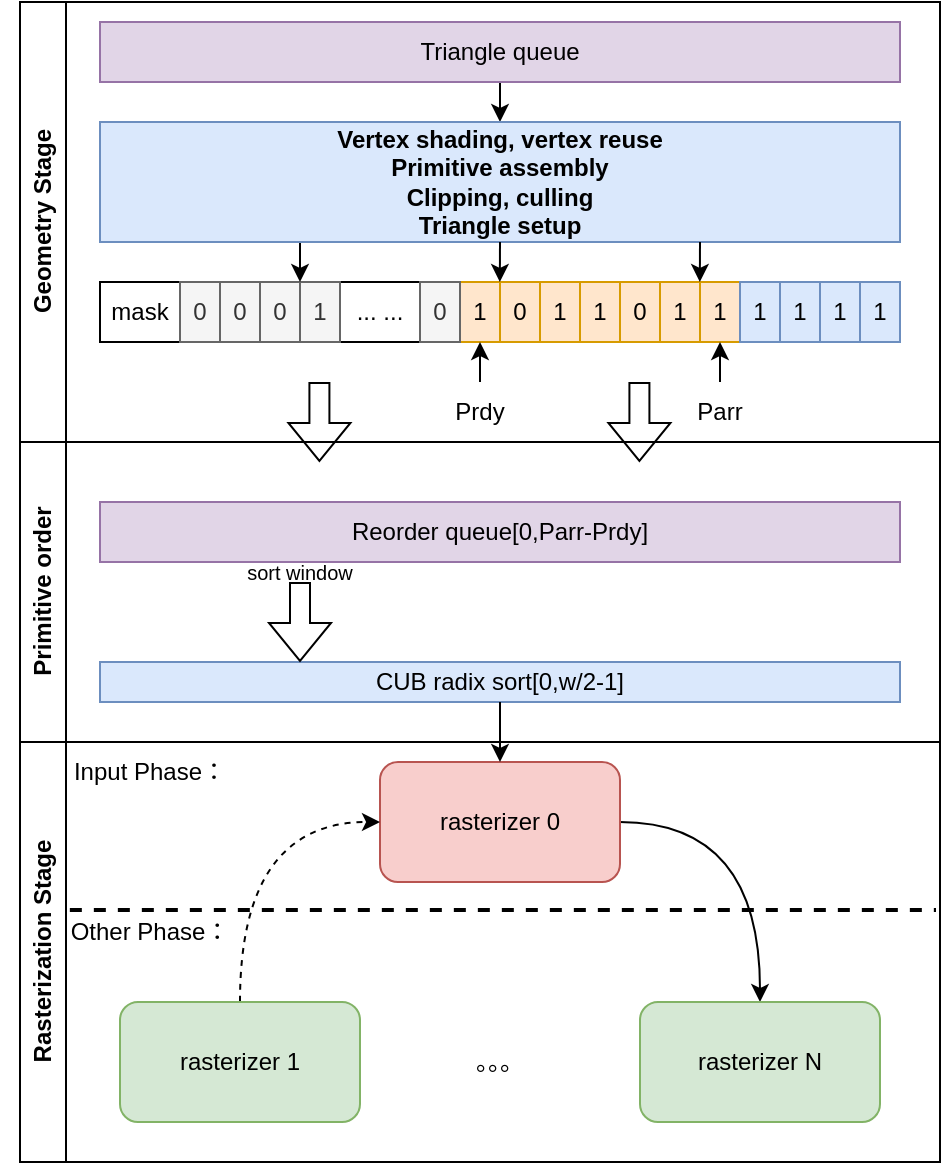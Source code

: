 <mxfile version="24.2.5" type="github">
  <diagram name="第 1 页" id="R0a_DGcPqlOUdR0yVT3M">
    <mxGraphModel dx="1033" dy="1749" grid="1" gridSize="10" guides="1" tooltips="1" connect="1" arrows="1" fold="1" page="1" pageScale="1" pageWidth="827" pageHeight="1169" math="0" shadow="0">
      <root>
        <mxCell id="0" />
        <mxCell id="1" parent="0" />
        <mxCell id="PYF7y9KTU3-PXiWqatS_-15" value="" style="endArrow=none;html=1;rounded=0;exitX=0.002;exitY=0.4;exitDx=0;exitDy=0;exitPerimeter=0;dashed=1;strokeWidth=2;endSize=0;startSize=0;" edge="1" parent="1" source="k40D2sdrNu16etbzWPAA-2">
          <mxGeometry width="50" height="50" relative="1" as="geometry">
            <mxPoint x="240" y="270" as="sourcePoint" />
            <mxPoint x="668" y="264" as="targetPoint" />
          </mxGeometry>
        </mxCell>
        <mxCell id="k40D2sdrNu16etbzWPAA-2" value="Rasterization Stage" style="swimlane;horizontal=0;whiteSpace=wrap;html=1;" parent="1" vertex="1">
          <mxGeometry x="210" y="180" width="460" height="210" as="geometry" />
        </mxCell>
        <mxCell id="PYF7y9KTU3-PXiWqatS_-12" style="edgeStyle=orthogonalEdgeStyle;rounded=0;orthogonalLoop=1;jettySize=auto;html=1;entryX=0.5;entryY=0;entryDx=0;entryDy=0;exitX=1;exitY=0.5;exitDx=0;exitDy=0;curved=1;" edge="1" parent="k40D2sdrNu16etbzWPAA-2" source="PYF7y9KTU3-PXiWqatS_-3" target="PYF7y9KTU3-PXiWqatS_-5">
          <mxGeometry relative="1" as="geometry" />
        </mxCell>
        <mxCell id="PYF7y9KTU3-PXiWqatS_-3" value="rasterizer 0" style="rounded=1;whiteSpace=wrap;html=1;fillColor=#f8cecc;strokeColor=#b85450;" vertex="1" parent="k40D2sdrNu16etbzWPAA-2">
          <mxGeometry x="180" y="10" width="120" height="60" as="geometry" />
        </mxCell>
        <mxCell id="PYF7y9KTU3-PXiWqatS_-11" style="edgeStyle=orthogonalEdgeStyle;rounded=0;orthogonalLoop=1;jettySize=auto;html=1;exitX=0.5;exitY=0;exitDx=0;exitDy=0;entryX=0;entryY=0.5;entryDx=0;entryDy=0;curved=1;dashed=1;" edge="1" parent="k40D2sdrNu16etbzWPAA-2" source="PYF7y9KTU3-PXiWqatS_-4" target="PYF7y9KTU3-PXiWqatS_-3">
          <mxGeometry relative="1" as="geometry" />
        </mxCell>
        <mxCell id="PYF7y9KTU3-PXiWqatS_-4" value="rasterizer 1" style="rounded=1;whiteSpace=wrap;html=1;fillColor=#d5e8d4;strokeColor=#82b366;" vertex="1" parent="k40D2sdrNu16etbzWPAA-2">
          <mxGeometry x="50" y="130" width="120" height="60" as="geometry" />
        </mxCell>
        <mxCell id="PYF7y9KTU3-PXiWqatS_-5" value="rasterizer N" style="rounded=1;whiteSpace=wrap;html=1;fillColor=#d5e8d4;strokeColor=#82b366;" vertex="1" parent="k40D2sdrNu16etbzWPAA-2">
          <mxGeometry x="310" y="130" width="120" height="60" as="geometry" />
        </mxCell>
        <mxCell id="PYF7y9KTU3-PXiWqatS_-6" value="。。。" style="text;html=1;align=center;verticalAlign=middle;whiteSpace=wrap;rounded=0;" vertex="1" parent="k40D2sdrNu16etbzWPAA-2">
          <mxGeometry x="210" y="145" width="60" height="30" as="geometry" />
        </mxCell>
        <mxCell id="PYF7y9KTU3-PXiWqatS_-16" value="Input Phase：" style="text;html=1;align=center;verticalAlign=middle;whiteSpace=wrap;rounded=0;" vertex="1" parent="k40D2sdrNu16etbzWPAA-2">
          <mxGeometry x="-10" width="150" height="30" as="geometry" />
        </mxCell>
        <mxCell id="PYF7y9KTU3-PXiWqatS_-18" value="Other Phase：" style="text;html=1;align=center;verticalAlign=middle;whiteSpace=wrap;rounded=0;" vertex="1" parent="k40D2sdrNu16etbzWPAA-2">
          <mxGeometry x="-10" y="80" width="150" height="30" as="geometry" />
        </mxCell>
        <mxCell id="PYF7y9KTU3-PXiWqatS_-1" value="Geometry Stage" style="swimlane;horizontal=0;whiteSpace=wrap;html=1;" vertex="1" parent="1">
          <mxGeometry x="210" y="-190" width="460" height="220" as="geometry" />
        </mxCell>
        <mxCell id="PYF7y9KTU3-PXiWqatS_-22" value="" style="rounded=0;whiteSpace=wrap;html=1;" vertex="1" parent="PYF7y9KTU3-PXiWqatS_-1">
          <mxGeometry x="40" y="140" width="400" height="30" as="geometry" />
        </mxCell>
        <mxCell id="PYF7y9KTU3-PXiWqatS_-25" value="0" style="rounded=0;whiteSpace=wrap;html=1;fillColor=#f5f5f5;fontColor=#333333;strokeColor=#666666;" vertex="1" parent="PYF7y9KTU3-PXiWqatS_-1">
          <mxGeometry x="80" y="140" width="20" height="30" as="geometry" />
        </mxCell>
        <mxCell id="PYF7y9KTU3-PXiWqatS_-26" value="0" style="rounded=0;whiteSpace=wrap;html=1;fillColor=#f5f5f5;fontColor=#333333;strokeColor=#666666;" vertex="1" parent="PYF7y9KTU3-PXiWqatS_-1">
          <mxGeometry x="100" y="140" width="20" height="30" as="geometry" />
        </mxCell>
        <mxCell id="PYF7y9KTU3-PXiWqatS_-27" value="0" style="rounded=0;whiteSpace=wrap;html=1;fillColor=#f5f5f5;fontColor=#333333;strokeColor=#666666;" vertex="1" parent="PYF7y9KTU3-PXiWqatS_-1">
          <mxGeometry x="120" y="140" width="20" height="30" as="geometry" />
        </mxCell>
        <mxCell id="PYF7y9KTU3-PXiWqatS_-28" value="1" style="rounded=0;whiteSpace=wrap;html=1;fillColor=#f5f5f5;fontColor=#333333;strokeColor=#666666;" vertex="1" parent="PYF7y9KTU3-PXiWqatS_-1">
          <mxGeometry x="140" y="140" width="20" height="30" as="geometry" />
        </mxCell>
        <mxCell id="PYF7y9KTU3-PXiWqatS_-60" style="edgeStyle=orthogonalEdgeStyle;rounded=0;orthogonalLoop=1;jettySize=auto;html=1;exitX=0.5;exitY=1;exitDx=0;exitDy=0;entryX=0.5;entryY=0;entryDx=0;entryDy=0;" edge="1" parent="PYF7y9KTU3-PXiWqatS_-1" source="PYF7y9KTU3-PXiWqatS_-37" target="PYF7y9KTU3-PXiWqatS_-57">
          <mxGeometry relative="1" as="geometry" />
        </mxCell>
        <mxCell id="PYF7y9KTU3-PXiWqatS_-37" value="Triangle queue" style="rounded=0;whiteSpace=wrap;html=1;fillColor=#e1d5e7;strokeColor=#9673a6;" vertex="1" parent="PYF7y9KTU3-PXiWqatS_-1">
          <mxGeometry x="40" y="10" width="400" height="30" as="geometry" />
        </mxCell>
        <mxCell id="PYF7y9KTU3-PXiWqatS_-38" value="1" style="rounded=0;whiteSpace=wrap;html=1;fillColor=#ffe6cc;strokeColor=#d79b00;" vertex="1" parent="PYF7y9KTU3-PXiWqatS_-1">
          <mxGeometry x="280" y="140" width="20" height="30" as="geometry" />
        </mxCell>
        <mxCell id="PYF7y9KTU3-PXiWqatS_-39" value="0" style="rounded=0;whiteSpace=wrap;html=1;fillColor=#ffe6cc;strokeColor=#d79b00;" vertex="1" parent="PYF7y9KTU3-PXiWqatS_-1">
          <mxGeometry x="300" y="140" width="20" height="30" as="geometry" />
        </mxCell>
        <mxCell id="PYF7y9KTU3-PXiWqatS_-40" value="1" style="rounded=0;whiteSpace=wrap;html=1;fillColor=#ffe6cc;strokeColor=#d79b00;" vertex="1" parent="PYF7y9KTU3-PXiWqatS_-1">
          <mxGeometry x="320" y="140" width="20" height="30" as="geometry" />
        </mxCell>
        <mxCell id="PYF7y9KTU3-PXiWqatS_-41" value="1" style="rounded=0;whiteSpace=wrap;html=1;fillColor=#ffe6cc;strokeColor=#d79b00;" vertex="1" parent="PYF7y9KTU3-PXiWqatS_-1">
          <mxGeometry x="340" y="140" width="20" height="30" as="geometry" />
        </mxCell>
        <mxCell id="PYF7y9KTU3-PXiWqatS_-42" value="1" style="rounded=0;whiteSpace=wrap;html=1;fillColor=#dae8fc;strokeColor=#6c8ebf;" vertex="1" parent="PYF7y9KTU3-PXiWqatS_-1">
          <mxGeometry x="360" y="140" width="20" height="30" as="geometry" />
        </mxCell>
        <mxCell id="PYF7y9KTU3-PXiWqatS_-43" value="1" style="rounded=0;whiteSpace=wrap;html=1;fillColor=#ffe6cc;strokeColor=#d79b00;" vertex="1" parent="PYF7y9KTU3-PXiWqatS_-1">
          <mxGeometry x="220" y="140" width="20" height="30" as="geometry" />
        </mxCell>
        <mxCell id="PYF7y9KTU3-PXiWqatS_-44" value="0" style="rounded=0;whiteSpace=wrap;html=1;fillColor=#ffe6cc;strokeColor=#d79b00;" vertex="1" parent="PYF7y9KTU3-PXiWqatS_-1">
          <mxGeometry x="240" y="140" width="20" height="30" as="geometry" />
        </mxCell>
        <mxCell id="PYF7y9KTU3-PXiWqatS_-45" value="1" style="rounded=0;whiteSpace=wrap;html=1;fillColor=#ffe6cc;strokeColor=#d79b00;" vertex="1" parent="PYF7y9KTU3-PXiWqatS_-1">
          <mxGeometry x="260" y="140" width="20" height="30" as="geometry" />
        </mxCell>
        <mxCell id="PYF7y9KTU3-PXiWqatS_-46" value="1" style="rounded=0;whiteSpace=wrap;html=1;fillColor=#dae8fc;strokeColor=#6c8ebf;" vertex="1" parent="PYF7y9KTU3-PXiWqatS_-1">
          <mxGeometry x="380" y="140" width="20" height="30" as="geometry" />
        </mxCell>
        <mxCell id="PYF7y9KTU3-PXiWqatS_-47" value="1" style="rounded=0;whiteSpace=wrap;html=1;fillColor=#dae8fc;strokeColor=#6c8ebf;" vertex="1" parent="PYF7y9KTU3-PXiWqatS_-1">
          <mxGeometry x="400" y="140" width="20" height="30" as="geometry" />
        </mxCell>
        <mxCell id="PYF7y9KTU3-PXiWqatS_-48" value="1" style="rounded=0;whiteSpace=wrap;html=1;fillColor=#dae8fc;strokeColor=#6c8ebf;" vertex="1" parent="PYF7y9KTU3-PXiWqatS_-1">
          <mxGeometry x="420" y="140" width="20" height="30" as="geometry" />
        </mxCell>
        <mxCell id="PYF7y9KTU3-PXiWqatS_-49" value="... ..." style="text;html=1;align=center;verticalAlign=middle;whiteSpace=wrap;rounded=0;" vertex="1" parent="PYF7y9KTU3-PXiWqatS_-1">
          <mxGeometry x="160" y="140" width="40" height="30" as="geometry" />
        </mxCell>
        <mxCell id="PYF7y9KTU3-PXiWqatS_-56" style="edgeStyle=orthogonalEdgeStyle;rounded=0;orthogonalLoop=1;jettySize=auto;html=1;exitX=0.5;exitY=0;exitDx=0;exitDy=0;entryX=0.5;entryY=1;entryDx=0;entryDy=0;fillColor=#ffe6cc;strokeColor=#000000;" edge="1" parent="PYF7y9KTU3-PXiWqatS_-1" source="PYF7y9KTU3-PXiWqatS_-50" target="PYF7y9KTU3-PXiWqatS_-43">
          <mxGeometry relative="1" as="geometry" />
        </mxCell>
        <mxCell id="PYF7y9KTU3-PXiWqatS_-50" value="Prdy" style="text;html=1;align=center;verticalAlign=middle;whiteSpace=wrap;rounded=0;" vertex="1" parent="PYF7y9KTU3-PXiWqatS_-1">
          <mxGeometry x="200" y="190" width="60" height="30" as="geometry" />
        </mxCell>
        <mxCell id="PYF7y9KTU3-PXiWqatS_-54" style="edgeStyle=orthogonalEdgeStyle;rounded=0;orthogonalLoop=1;jettySize=auto;html=1;exitX=0.5;exitY=0;exitDx=0;exitDy=0;entryX=0.5;entryY=1;entryDx=0;entryDy=0;fillColor=#ffe6cc;strokeColor=#000000;" edge="1" parent="PYF7y9KTU3-PXiWqatS_-1" source="PYF7y9KTU3-PXiWqatS_-51" target="PYF7y9KTU3-PXiWqatS_-41">
          <mxGeometry relative="1" as="geometry" />
        </mxCell>
        <mxCell id="PYF7y9KTU3-PXiWqatS_-51" value="Parr" style="text;html=1;align=center;verticalAlign=middle;whiteSpace=wrap;rounded=0;" vertex="1" parent="PYF7y9KTU3-PXiWqatS_-1">
          <mxGeometry x="320" y="190" width="60" height="30" as="geometry" />
        </mxCell>
        <mxCell id="PYF7y9KTU3-PXiWqatS_-61" style="edgeStyle=orthogonalEdgeStyle;rounded=0;orthogonalLoop=1;jettySize=auto;html=1;exitX=0.25;exitY=1;exitDx=0;exitDy=0;entryX=1;entryY=0;entryDx=0;entryDy=0;" edge="1" parent="PYF7y9KTU3-PXiWqatS_-1" source="PYF7y9KTU3-PXiWqatS_-57" target="PYF7y9KTU3-PXiWqatS_-27">
          <mxGeometry relative="1" as="geometry" />
        </mxCell>
        <mxCell id="PYF7y9KTU3-PXiWqatS_-57" value="&lt;b&gt;Vertex shading, vertex reuse&lt;/b&gt;&lt;br&gt;&lt;div&gt;&lt;b&gt;Primitive assembly&lt;/b&gt;&lt;br&gt;&lt;/div&gt;&lt;div&gt;&lt;b&gt;Clipping, culling&lt;/b&gt;&lt;br&gt;&lt;/div&gt;&lt;div&gt;&lt;b&gt;Triangle setup&lt;/b&gt;&lt;br&gt;&lt;/div&gt;" style="rounded=0;whiteSpace=wrap;html=1;fillColor=#dae8fc;strokeColor=#6c8ebf;" vertex="1" parent="PYF7y9KTU3-PXiWqatS_-1">
          <mxGeometry x="40" y="60" width="400" height="60" as="geometry" />
        </mxCell>
        <mxCell id="PYF7y9KTU3-PXiWqatS_-64" style="edgeStyle=orthogonalEdgeStyle;rounded=0;orthogonalLoop=1;jettySize=auto;html=1;exitX=0.5;exitY=1;exitDx=0;exitDy=0;entryX=0.187;entryY=0.2;entryDx=0;entryDy=0;entryPerimeter=0;" edge="1" parent="PYF7y9KTU3-PXiWqatS_-1" source="PYF7y9KTU3-PXiWqatS_-57">
          <mxGeometry relative="1" as="geometry">
            <mxPoint x="239.92" y="140" as="targetPoint" />
          </mxGeometry>
        </mxCell>
        <mxCell id="PYF7y9KTU3-PXiWqatS_-65" style="edgeStyle=orthogonalEdgeStyle;rounded=0;orthogonalLoop=1;jettySize=auto;html=1;exitX=0.75;exitY=1;exitDx=0;exitDy=0;entryX=0.812;entryY=0.2;entryDx=0;entryDy=0;entryPerimeter=0;" edge="1" parent="PYF7y9KTU3-PXiWqatS_-1" source="PYF7y9KTU3-PXiWqatS_-57">
          <mxGeometry relative="1" as="geometry">
            <mxPoint x="339.92" y="140" as="targetPoint" />
          </mxGeometry>
        </mxCell>
        <mxCell id="PYF7y9KTU3-PXiWqatS_-66" value="mask" style="text;html=1;align=center;verticalAlign=middle;whiteSpace=wrap;rounded=0;" vertex="1" parent="PYF7y9KTU3-PXiWqatS_-1">
          <mxGeometry x="30" y="140" width="60" height="30" as="geometry" />
        </mxCell>
        <mxCell id="PYF7y9KTU3-PXiWqatS_-67" value="0" style="rounded=0;whiteSpace=wrap;html=1;fillColor=#f5f5f5;fontColor=#333333;strokeColor=#666666;" vertex="1" parent="PYF7y9KTU3-PXiWqatS_-1">
          <mxGeometry x="200" y="140" width="20" height="30" as="geometry" />
        </mxCell>
        <mxCell id="PYF7y9KTU3-PXiWqatS_-69" value="" style="shape=flexArrow;endArrow=classic;html=1;rounded=0;" edge="1" parent="PYF7y9KTU3-PXiWqatS_-1">
          <mxGeometry width="50" height="50" relative="1" as="geometry">
            <mxPoint x="149.71" y="190" as="sourcePoint" />
            <mxPoint x="149.71" y="230" as="targetPoint" />
          </mxGeometry>
        </mxCell>
        <mxCell id="PYF7y9KTU3-PXiWqatS_-70" value="" style="shape=flexArrow;endArrow=classic;html=1;rounded=0;" edge="1" parent="PYF7y9KTU3-PXiWqatS_-1">
          <mxGeometry width="50" height="50" relative="1" as="geometry">
            <mxPoint x="309.71" y="190" as="sourcePoint" />
            <mxPoint x="309.71" y="230" as="targetPoint" />
          </mxGeometry>
        </mxCell>
        <mxCell id="PYF7y9KTU3-PXiWqatS_-29" value="Primitive order" style="swimlane;horizontal=0;whiteSpace=wrap;html=1;" vertex="1" parent="1">
          <mxGeometry x="210" y="30" width="460" height="150" as="geometry" />
        </mxCell>
        <mxCell id="PYF7y9KTU3-PXiWqatS_-7" value="CUB radix sort[0,w/2-1]" style="rounded=0;whiteSpace=wrap;html=1;fillColor=#dae8fc;strokeColor=#6c8ebf;" vertex="1" parent="PYF7y9KTU3-PXiWqatS_-29">
          <mxGeometry x="40" y="110" width="400" height="20" as="geometry" />
        </mxCell>
        <mxCell id="PYF7y9KTU3-PXiWqatS_-72" value="Reorder queue[0,Parr-Prdy]" style="rounded=0;whiteSpace=wrap;html=1;fillColor=#e1d5e7;strokeColor=#9673a6;" vertex="1" parent="PYF7y9KTU3-PXiWqatS_-29">
          <mxGeometry x="40" y="30" width="400" height="30" as="geometry" />
        </mxCell>
        <mxCell id="PYF7y9KTU3-PXiWqatS_-74" value="sort window" style="text;html=1;align=center;verticalAlign=middle;whiteSpace=wrap;rounded=0;fontSize=10;" vertex="1" parent="PYF7y9KTU3-PXiWqatS_-29">
          <mxGeometry x="110" y="50" width="60" height="30" as="geometry" />
        </mxCell>
        <mxCell id="PYF7y9KTU3-PXiWqatS_-75" value="" style="shape=flexArrow;endArrow=classic;html=1;rounded=0;entryX=0.25;entryY=0;entryDx=0;entryDy=0;" edge="1" parent="PYF7y9KTU3-PXiWqatS_-29" target="PYF7y9KTU3-PXiWqatS_-7">
          <mxGeometry width="50" height="50" relative="1" as="geometry">
            <mxPoint x="140" y="70" as="sourcePoint" />
            <mxPoint x="190" y="20" as="targetPoint" />
          </mxGeometry>
        </mxCell>
        <mxCell id="PYF7y9KTU3-PXiWqatS_-68" style="edgeStyle=orthogonalEdgeStyle;rounded=0;orthogonalLoop=1;jettySize=auto;html=1;" edge="1" parent="1" source="PYF7y9KTU3-PXiWqatS_-7" target="PYF7y9KTU3-PXiWqatS_-3">
          <mxGeometry relative="1" as="geometry" />
        </mxCell>
      </root>
    </mxGraphModel>
  </diagram>
</mxfile>
